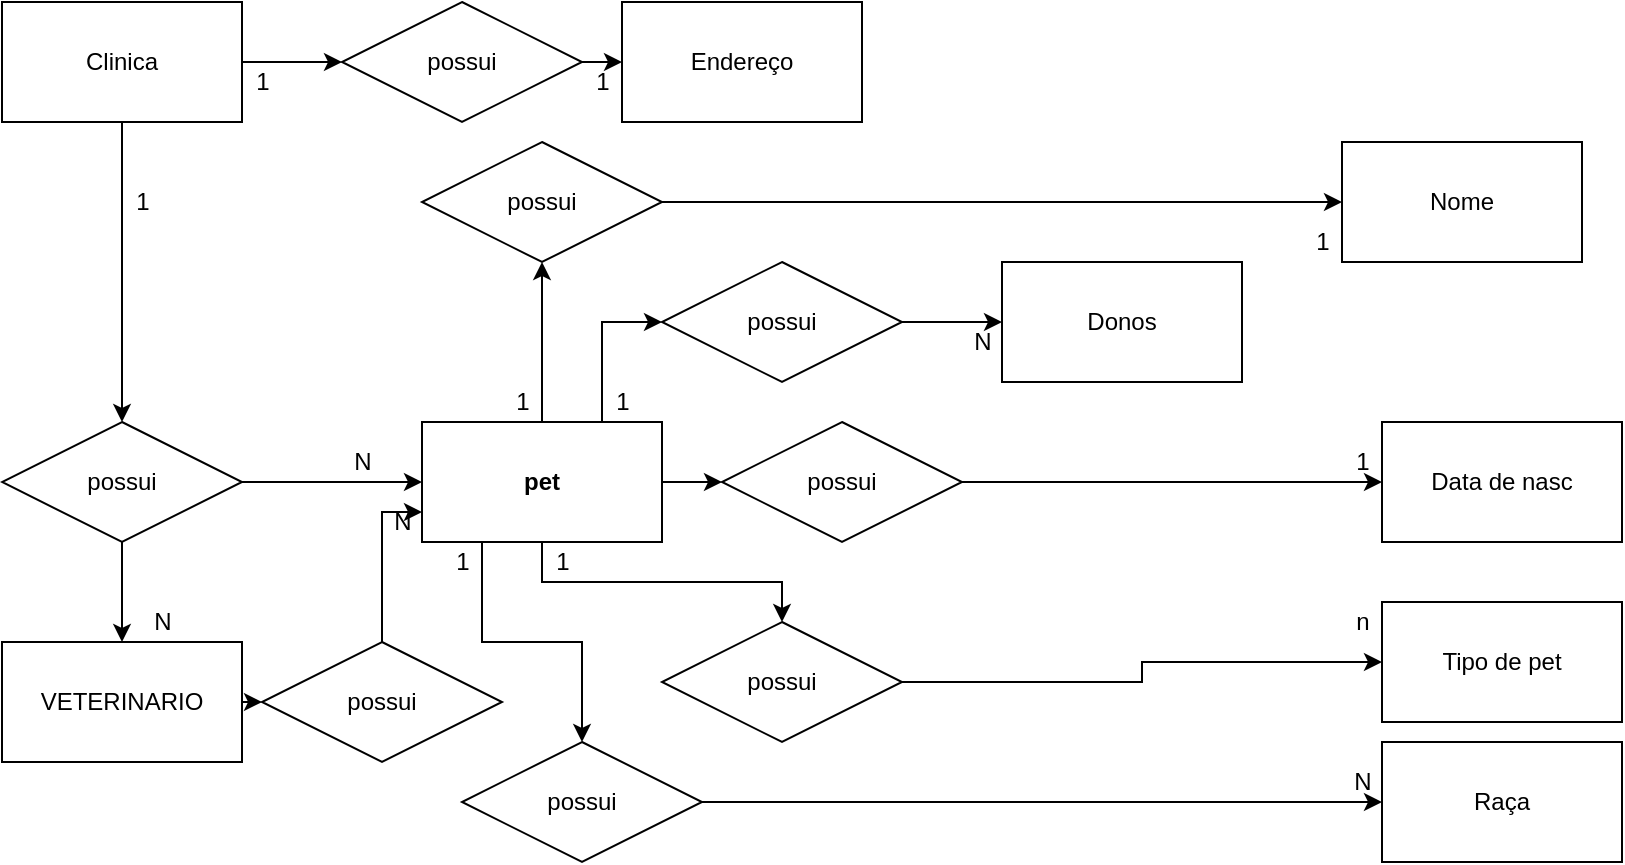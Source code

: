 <mxfile version="14.8.1" type="google"><diagram id="afny9os3XxWPXYp8Or9K" name="Page-1"><mxGraphModel dx="868" dy="450" grid="1" gridSize="10" guides="1" tooltips="1" connect="1" arrows="1" fold="1" page="1" pageScale="1" pageWidth="827" pageHeight="1169" math="0" shadow="0"><root><mxCell id="0"/><mxCell id="1" parent="0"/><mxCell id="Vz3DQdZr4nnmyL3OUv7x-15" style="edgeStyle=orthogonalEdgeStyle;rounded=0;orthogonalLoop=1;jettySize=auto;html=1;exitX=0.5;exitY=1;exitDx=0;exitDy=0;entryX=0.5;entryY=0;entryDx=0;entryDy=0;" edge="1" parent="1" source="Vz3DQdZr4nnmyL3OUv7x-1" target="Vz3DQdZr4nnmyL3OUv7x-9"><mxGeometry relative="1" as="geometry"/></mxCell><mxCell id="Vz3DQdZr4nnmyL3OUv7x-56" style="edgeStyle=orthogonalEdgeStyle;rounded=0;orthogonalLoop=1;jettySize=auto;html=1;exitX=1;exitY=0.5;exitDx=0;exitDy=0;entryX=0;entryY=0.5;entryDx=0;entryDy=0;" edge="1" parent="1" source="Vz3DQdZr4nnmyL3OUv7x-1" target="Vz3DQdZr4nnmyL3OUv7x-3"><mxGeometry relative="1" as="geometry"/></mxCell><mxCell id="Vz3DQdZr4nnmyL3OUv7x-1" value="Clinica" style="rounded=0;whiteSpace=wrap;html=1;" vertex="1" parent="1"><mxGeometry x="10" y="10" width="120" height="60" as="geometry"/></mxCell><mxCell id="Vz3DQdZr4nnmyL3OUv7x-5" style="edgeStyle=orthogonalEdgeStyle;rounded=0;orthogonalLoop=1;jettySize=auto;html=1;exitX=1;exitY=0.5;exitDx=0;exitDy=0;entryX=0;entryY=0.5;entryDx=0;entryDy=0;" edge="1" parent="1" source="Vz3DQdZr4nnmyL3OUv7x-3" target="Vz3DQdZr4nnmyL3OUv7x-4"><mxGeometry relative="1" as="geometry"/></mxCell><mxCell id="Vz3DQdZr4nnmyL3OUv7x-3" value="possui" style="shape=rhombus;perimeter=rhombusPerimeter;whiteSpace=wrap;html=1;align=center;" vertex="1" parent="1"><mxGeometry x="180" y="10" width="120" height="60" as="geometry"/></mxCell><mxCell id="Vz3DQdZr4nnmyL3OUv7x-4" value="Endereço" style="rounded=0;whiteSpace=wrap;html=1;" vertex="1" parent="1"><mxGeometry x="320" y="10" width="120" height="60" as="geometry"/></mxCell><mxCell id="Vz3DQdZr4nnmyL3OUv7x-6" value="1" style="text;html=1;align=center;verticalAlign=middle;resizable=0;points=[];autosize=1;strokeColor=none;" vertex="1" parent="1"><mxGeometry x="130" y="40" width="20" height="20" as="geometry"/></mxCell><mxCell id="Vz3DQdZr4nnmyL3OUv7x-7" value="1" style="text;html=1;align=center;verticalAlign=middle;resizable=0;points=[];autosize=1;strokeColor=none;" vertex="1" parent="1"><mxGeometry x="300" y="40" width="20" height="20" as="geometry"/></mxCell><mxCell id="Vz3DQdZr4nnmyL3OUv7x-18" style="edgeStyle=orthogonalEdgeStyle;rounded=0;orthogonalLoop=1;jettySize=auto;html=1;entryX=0;entryY=0.5;entryDx=0;entryDy=0;" edge="1" parent="1" source="Vz3DQdZr4nnmyL3OUv7x-9" target="Vz3DQdZr4nnmyL3OUv7x-11"><mxGeometry relative="1" as="geometry"/></mxCell><mxCell id="Vz3DQdZr4nnmyL3OUv7x-47" style="edgeStyle=orthogonalEdgeStyle;rounded=0;orthogonalLoop=1;jettySize=auto;html=1;entryX=0.5;entryY=0;entryDx=0;entryDy=0;" edge="1" parent="1" source="Vz3DQdZr4nnmyL3OUv7x-9" target="Vz3DQdZr4nnmyL3OUv7x-46"><mxGeometry relative="1" as="geometry"/></mxCell><mxCell id="Vz3DQdZr4nnmyL3OUv7x-9" value="possui" style="shape=rhombus;perimeter=rhombusPerimeter;whiteSpace=wrap;html=1;align=center;" vertex="1" parent="1"><mxGeometry x="10" y="220" width="120" height="60" as="geometry"/></mxCell><mxCell id="Vz3DQdZr4nnmyL3OUv7x-17" style="edgeStyle=orthogonalEdgeStyle;rounded=0;orthogonalLoop=1;jettySize=auto;html=1;entryX=0.5;entryY=1;entryDx=0;entryDy=0;" edge="1" parent="1" source="Vz3DQdZr4nnmyL3OUv7x-11" target="Vz3DQdZr4nnmyL3OUv7x-14"><mxGeometry relative="1" as="geometry"/></mxCell><mxCell id="Vz3DQdZr4nnmyL3OUv7x-19" style="edgeStyle=orthogonalEdgeStyle;rounded=0;orthogonalLoop=1;jettySize=auto;html=1;exitX=1;exitY=0.5;exitDx=0;exitDy=0;entryX=0;entryY=0.5;entryDx=0;entryDy=0;" edge="1" parent="1" source="Vz3DQdZr4nnmyL3OUv7x-11" target="Vz3DQdZr4nnmyL3OUv7x-12"><mxGeometry relative="1" as="geometry"/></mxCell><mxCell id="Vz3DQdZr4nnmyL3OUv7x-21" style="edgeStyle=orthogonalEdgeStyle;rounded=0;orthogonalLoop=1;jettySize=auto;html=1;entryX=0.5;entryY=0;entryDx=0;entryDy=0;" edge="1" parent="1" source="Vz3DQdZr4nnmyL3OUv7x-11" target="Vz3DQdZr4nnmyL3OUv7x-13"><mxGeometry relative="1" as="geometry"/></mxCell><mxCell id="Vz3DQdZr4nnmyL3OUv7x-38" style="edgeStyle=orthogonalEdgeStyle;rounded=0;orthogonalLoop=1;jettySize=auto;html=1;exitX=0.25;exitY=1;exitDx=0;exitDy=0;" edge="1" parent="1" source="Vz3DQdZr4nnmyL3OUv7x-11" target="Vz3DQdZr4nnmyL3OUv7x-37"><mxGeometry relative="1" as="geometry"/></mxCell><mxCell id="Vz3DQdZr4nnmyL3OUv7x-59" style="edgeStyle=orthogonalEdgeStyle;rounded=0;orthogonalLoop=1;jettySize=auto;html=1;exitX=0.75;exitY=0;exitDx=0;exitDy=0;entryX=0;entryY=0.5;entryDx=0;entryDy=0;" edge="1" parent="1" source="Vz3DQdZr4nnmyL3OUv7x-11" target="Vz3DQdZr4nnmyL3OUv7x-57"><mxGeometry relative="1" as="geometry"/></mxCell><mxCell id="Vz3DQdZr4nnmyL3OUv7x-11" value="pet" style="rounded=0;whiteSpace=wrap;html=1;fontStyle=1" vertex="1" parent="1"><mxGeometry x="220" y="220" width="120" height="60" as="geometry"/></mxCell><mxCell id="Vz3DQdZr4nnmyL3OUv7x-50" style="edgeStyle=orthogonalEdgeStyle;rounded=0;orthogonalLoop=1;jettySize=auto;html=1;exitX=1;exitY=0.5;exitDx=0;exitDy=0;entryX=0;entryY=0.5;entryDx=0;entryDy=0;" edge="1" parent="1" source="Vz3DQdZr4nnmyL3OUv7x-12" target="Vz3DQdZr4nnmyL3OUv7x-32"><mxGeometry relative="1" as="geometry"/></mxCell><mxCell id="Vz3DQdZr4nnmyL3OUv7x-12" value="possui" style="shape=rhombus;perimeter=rhombusPerimeter;whiteSpace=wrap;html=1;align=center;" vertex="1" parent="1"><mxGeometry x="370" y="220" width="120" height="60" as="geometry"/></mxCell><mxCell id="Vz3DQdZr4nnmyL3OUv7x-36" style="edgeStyle=orthogonalEdgeStyle;rounded=0;orthogonalLoop=1;jettySize=auto;html=1;entryX=0;entryY=0.5;entryDx=0;entryDy=0;" edge="1" parent="1" source="Vz3DQdZr4nnmyL3OUv7x-13" target="Vz3DQdZr4nnmyL3OUv7x-31"><mxGeometry relative="1" as="geometry"/></mxCell><mxCell id="Vz3DQdZr4nnmyL3OUv7x-13" value="possui" style="shape=rhombus;perimeter=rhombusPerimeter;whiteSpace=wrap;html=1;align=center;" vertex="1" parent="1"><mxGeometry x="340" y="320" width="120" height="60" as="geometry"/></mxCell><mxCell id="Vz3DQdZr4nnmyL3OUv7x-44" style="edgeStyle=orthogonalEdgeStyle;rounded=0;orthogonalLoop=1;jettySize=auto;html=1;exitX=1;exitY=0.5;exitDx=0;exitDy=0;entryX=0;entryY=0.5;entryDx=0;entryDy=0;" edge="1" parent="1" source="Vz3DQdZr4nnmyL3OUv7x-14" target="Vz3DQdZr4nnmyL3OUv7x-33"><mxGeometry relative="1" as="geometry"/></mxCell><mxCell id="Vz3DQdZr4nnmyL3OUv7x-14" value="possui" style="shape=rhombus;perimeter=rhombusPerimeter;whiteSpace=wrap;html=1;align=center;" vertex="1" parent="1"><mxGeometry x="220" y="80" width="120" height="60" as="geometry"/></mxCell><mxCell id="Vz3DQdZr4nnmyL3OUv7x-25" value="1" style="text;html=1;align=center;verticalAlign=middle;resizable=0;points=[];autosize=1;strokeColor=none;" vertex="1" parent="1"><mxGeometry x="70" y="100" width="20" height="20" as="geometry"/></mxCell><mxCell id="Vz3DQdZr4nnmyL3OUv7x-26" value="N" style="text;html=1;align=center;verticalAlign=middle;resizable=0;points=[];autosize=1;strokeColor=none;" vertex="1" parent="1"><mxGeometry x="180" y="230" width="20" height="20" as="geometry"/></mxCell><mxCell id="Vz3DQdZr4nnmyL3OUv7x-27" value="1" style="text;html=1;align=center;verticalAlign=middle;resizable=0;points=[];autosize=1;strokeColor=none;" vertex="1" parent="1"><mxGeometry x="260" y="200" width="20" height="20" as="geometry"/></mxCell><mxCell id="Vz3DQdZr4nnmyL3OUv7x-28" value="1" style="text;html=1;align=center;verticalAlign=middle;resizable=0;points=[];autosize=1;strokeColor=none;" vertex="1" parent="1"><mxGeometry x="660" y="120" width="20" height="20" as="geometry"/></mxCell><mxCell id="Vz3DQdZr4nnmyL3OUv7x-29" value="1" style="text;html=1;align=center;verticalAlign=middle;resizable=0;points=[];autosize=1;strokeColor=none;" vertex="1" parent="1"><mxGeometry x="680" y="230" width="20" height="20" as="geometry"/></mxCell><mxCell id="Vz3DQdZr4nnmyL3OUv7x-30" value="1" style="text;html=1;align=center;verticalAlign=middle;resizable=0;points=[];autosize=1;strokeColor=none;" vertex="1" parent="1"><mxGeometry x="280" y="280" width="20" height="20" as="geometry"/></mxCell><mxCell id="Vz3DQdZr4nnmyL3OUv7x-31" value="Tipo de pet" style="rounded=0;whiteSpace=wrap;html=1;" vertex="1" parent="1"><mxGeometry x="700" y="310" width="120" height="60" as="geometry"/></mxCell><mxCell id="Vz3DQdZr4nnmyL3OUv7x-32" value="Data de nasc" style="rounded=0;whiteSpace=wrap;html=1;" vertex="1" parent="1"><mxGeometry x="700" y="220" width="120" height="60" as="geometry"/></mxCell><mxCell id="Vz3DQdZr4nnmyL3OUv7x-33" value="Nome" style="rounded=0;whiteSpace=wrap;html=1;" vertex="1" parent="1"><mxGeometry x="680" y="80" width="120" height="60" as="geometry"/></mxCell><mxCell id="Vz3DQdZr4nnmyL3OUv7x-34" value="n" style="text;html=1;align=center;verticalAlign=middle;resizable=0;points=[];autosize=1;strokeColor=none;" vertex="1" parent="1"><mxGeometry x="680" y="310" width="20" height="20" as="geometry"/></mxCell><mxCell id="Vz3DQdZr4nnmyL3OUv7x-40" value="" style="edgeStyle=orthogonalEdgeStyle;rounded=0;orthogonalLoop=1;jettySize=auto;html=1;" edge="1" parent="1" source="Vz3DQdZr4nnmyL3OUv7x-37" target="Vz3DQdZr4nnmyL3OUv7x-39"><mxGeometry relative="1" as="geometry"/></mxCell><mxCell id="Vz3DQdZr4nnmyL3OUv7x-37" value="possui" style="shape=rhombus;perimeter=rhombusPerimeter;whiteSpace=wrap;html=1;align=center;" vertex="1" parent="1"><mxGeometry x="240" y="380" width="120" height="60" as="geometry"/></mxCell><mxCell id="Vz3DQdZr4nnmyL3OUv7x-39" value="Raça" style="rounded=0;whiteSpace=wrap;html=1;" vertex="1" parent="1"><mxGeometry x="700" y="380" width="120" height="60" as="geometry"/></mxCell><mxCell id="Vz3DQdZr4nnmyL3OUv7x-41" value="1" style="text;html=1;align=center;verticalAlign=middle;resizable=0;points=[];autosize=1;strokeColor=none;" vertex="1" parent="1"><mxGeometry x="230" y="280" width="20" height="20" as="geometry"/></mxCell><mxCell id="Vz3DQdZr4nnmyL3OUv7x-42" value="N" style="text;html=1;align=center;verticalAlign=middle;resizable=0;points=[];autosize=1;strokeColor=none;" vertex="1" parent="1"><mxGeometry x="680" y="390" width="20" height="20" as="geometry"/></mxCell><mxCell id="Vz3DQdZr4nnmyL3OUv7x-53" style="edgeStyle=orthogonalEdgeStyle;rounded=0;orthogonalLoop=1;jettySize=auto;html=1;exitX=1;exitY=0.5;exitDx=0;exitDy=0;entryX=0;entryY=0.5;entryDx=0;entryDy=0;" edge="1" parent="1" source="Vz3DQdZr4nnmyL3OUv7x-46" target="Vz3DQdZr4nnmyL3OUv7x-51"><mxGeometry relative="1" as="geometry"/></mxCell><mxCell id="Vz3DQdZr4nnmyL3OUv7x-46" value="VETERINARIO" style="rounded=0;whiteSpace=wrap;html=1;" vertex="1" parent="1"><mxGeometry x="10" y="330" width="120" height="60" as="geometry"/></mxCell><mxCell id="Vz3DQdZr4nnmyL3OUv7x-48" value="N" style="text;html=1;align=center;verticalAlign=middle;resizable=0;points=[];autosize=1;strokeColor=none;" vertex="1" parent="1"><mxGeometry x="80" y="310" width="20" height="20" as="geometry"/></mxCell><mxCell id="Vz3DQdZr4nnmyL3OUv7x-52" style="edgeStyle=orthogonalEdgeStyle;rounded=0;orthogonalLoop=1;jettySize=auto;html=1;entryX=0;entryY=0.75;entryDx=0;entryDy=0;" edge="1" parent="1" source="Vz3DQdZr4nnmyL3OUv7x-51" target="Vz3DQdZr4nnmyL3OUv7x-11"><mxGeometry relative="1" as="geometry"/></mxCell><mxCell id="Vz3DQdZr4nnmyL3OUv7x-51" value="possui" style="shape=rhombus;perimeter=rhombusPerimeter;whiteSpace=wrap;html=1;align=center;" vertex="1" parent="1"><mxGeometry x="140" y="330" width="120" height="60" as="geometry"/></mxCell><mxCell id="Vz3DQdZr4nnmyL3OUv7x-55" value="N" style="text;html=1;align=center;verticalAlign=middle;resizable=0;points=[];autosize=1;strokeColor=none;" vertex="1" parent="1"><mxGeometry x="200" y="260" width="20" height="20" as="geometry"/></mxCell><mxCell id="Vz3DQdZr4nnmyL3OUv7x-61" style="edgeStyle=orthogonalEdgeStyle;rounded=0;orthogonalLoop=1;jettySize=auto;html=1;exitX=1;exitY=0.5;exitDx=0;exitDy=0;entryX=0;entryY=0.5;entryDx=0;entryDy=0;" edge="1" parent="1" source="Vz3DQdZr4nnmyL3OUv7x-57" target="Vz3DQdZr4nnmyL3OUv7x-60"><mxGeometry relative="1" as="geometry"/></mxCell><mxCell id="Vz3DQdZr4nnmyL3OUv7x-57" value="possui" style="shape=rhombus;perimeter=rhombusPerimeter;whiteSpace=wrap;html=1;align=center;" vertex="1" parent="1"><mxGeometry x="340" y="140" width="120" height="60" as="geometry"/></mxCell><mxCell id="Vz3DQdZr4nnmyL3OUv7x-60" value="Donos" style="rounded=0;whiteSpace=wrap;html=1;" vertex="1" parent="1"><mxGeometry x="510" y="140" width="120" height="60" as="geometry"/></mxCell><mxCell id="Vz3DQdZr4nnmyL3OUv7x-62" value="1" style="text;html=1;align=center;verticalAlign=middle;resizable=0;points=[];autosize=1;strokeColor=none;" vertex="1" parent="1"><mxGeometry x="310" y="200" width="20" height="20" as="geometry"/></mxCell><mxCell id="Vz3DQdZr4nnmyL3OUv7x-63" value="N" style="text;html=1;align=center;verticalAlign=middle;resizable=0;points=[];autosize=1;strokeColor=none;" vertex="1" parent="1"><mxGeometry x="490" y="170" width="20" height="20" as="geometry"/></mxCell></root></mxGraphModel></diagram></mxfile>